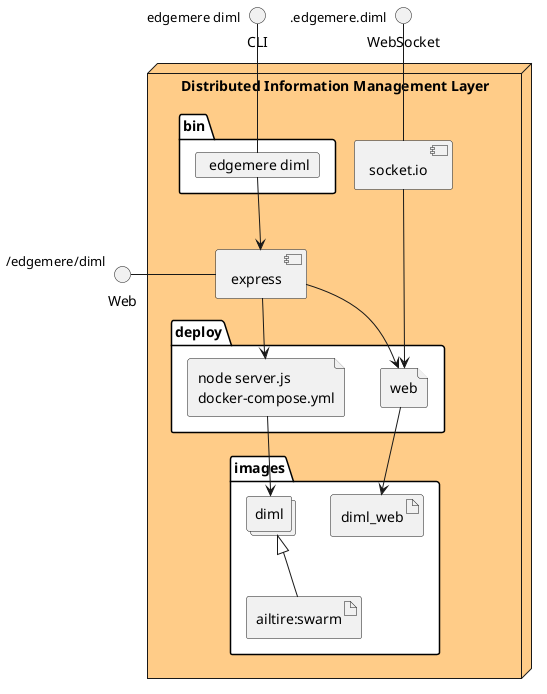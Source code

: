 @startuml
  interface CLI
  interface Web
  interface WebSocket
node "Distributed Information Management Layer" #ffcc88 {
  component express as REST
  component socket.io as socket
  folder bin #ffffff {
    card " edgemere diml" as binName
  }
  binName --> REST

  folder deploy #ffffff {
      file "node server.js\ndocker-compose.yml" as diml_container
      REST --> diml_container


    file "web" as web_container
    REST --> web_container
    socket ---> web_container

  }
  folder images #ffffff {
    collections "diml" as dimlimage
    artifact "ailtire:swarm" as ailtireswarm
    dimlimage <|-- ailtireswarm
    diml_container --> dimlimage


      artifact "diml_web" as diml_web
      web_container --> diml_web

  }
}
CLI " edgemere diml" -- binName
Web "/edgemere/diml" - REST
WebSocket ".edgemere.diml" -- socket

@enduml
